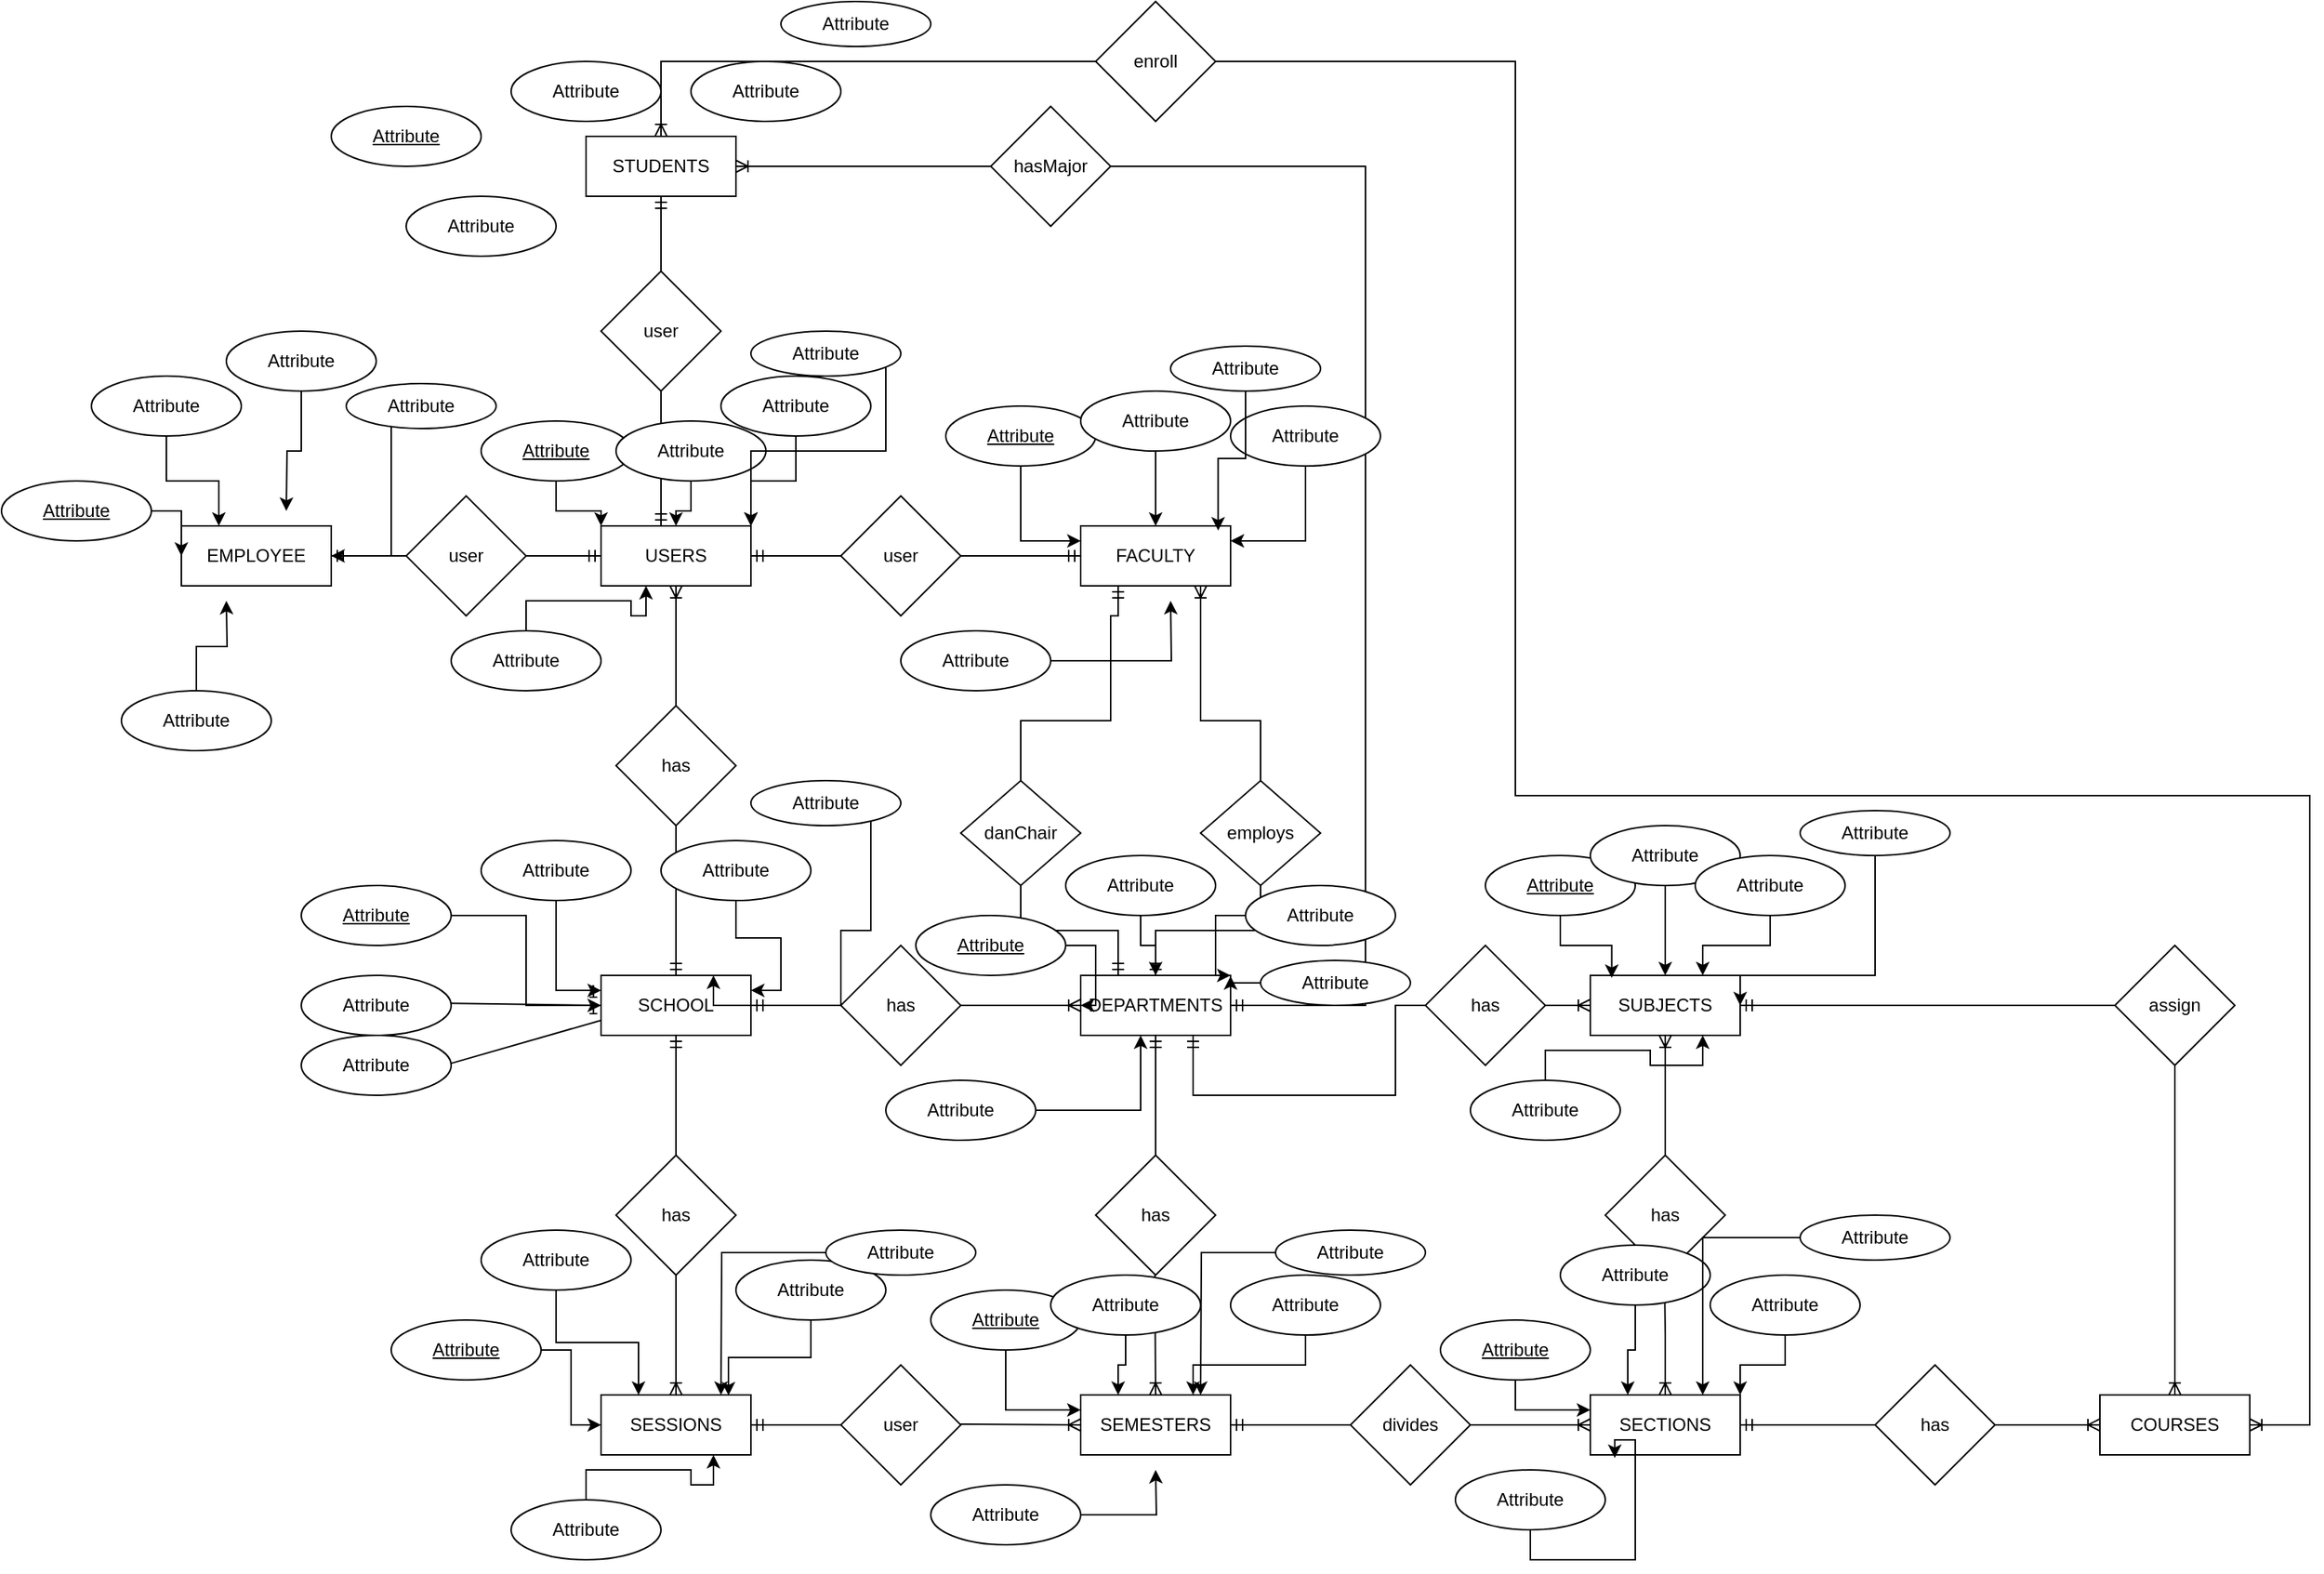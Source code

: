 <mxfile version="21.6.5" type="github">
  <diagram id="R2lEEEUBdFMjLlhIrx00" name="Page-1">
    <mxGraphModel dx="2025" dy="645" grid="1" gridSize="10" guides="1" tooltips="1" connect="1" arrows="1" fold="1" page="1" pageScale="1" pageWidth="850" pageHeight="1100" math="0" shadow="0" extFonts="Permanent Marker^https://fonts.googleapis.com/css?family=Permanent+Marker">
      <root>
        <mxCell id="0" />
        <mxCell id="1" parent="0" />
        <mxCell id="ZyE_ZItKhcC6v-lNAR3k-2" value="SCHOOL" style="whiteSpace=wrap;html=1;align=center;" vertex="1" parent="1">
          <mxGeometry x="290" y="880" width="100" height="40" as="geometry" />
        </mxCell>
        <mxCell id="ZyE_ZItKhcC6v-lNAR3k-3" value="has" style="rhombus;whiteSpace=wrap;html=1;" vertex="1" parent="1">
          <mxGeometry x="300" y="700" width="80" height="80" as="geometry" />
        </mxCell>
        <mxCell id="ZyE_ZItKhcC6v-lNAR3k-5" value="" style="endArrow=none;html=1;rounded=0;entryX=0.5;entryY=1;entryDx=0;entryDy=0;exitX=0.5;exitY=0;exitDx=0;exitDy=0;startArrow=ERmandOne;startFill=0;" edge="1" parent="1" source="ZyE_ZItKhcC6v-lNAR3k-2" target="ZyE_ZItKhcC6v-lNAR3k-3">
          <mxGeometry relative="1" as="geometry">
            <mxPoint x="210" y="850" as="sourcePoint" />
            <mxPoint x="370" y="850" as="targetPoint" />
          </mxGeometry>
        </mxCell>
        <mxCell id="ZyE_ZItKhcC6v-lNAR3k-9" value="USERS" style="whiteSpace=wrap;html=1;align=center;" vertex="1" parent="1">
          <mxGeometry x="290" y="580" width="100" height="40" as="geometry" />
        </mxCell>
        <mxCell id="ZyE_ZItKhcC6v-lNAR3k-11" value="" style="endArrow=none;html=1;rounded=0;exitX=0.5;exitY=1;exitDx=0;exitDy=0;entryX=0.5;entryY=0;entryDx=0;entryDy=0;startArrow=ERoneToMany;startFill=0;" edge="1" parent="1" source="ZyE_ZItKhcC6v-lNAR3k-9" target="ZyE_ZItKhcC6v-lNAR3k-3">
          <mxGeometry relative="1" as="geometry">
            <mxPoint x="450" y="640" as="sourcePoint" />
            <mxPoint x="610" y="640" as="targetPoint" />
          </mxGeometry>
        </mxCell>
        <mxCell id="ZyE_ZItKhcC6v-lNAR3k-13" value="" style="endArrow=none;html=1;rounded=0;exitX=0.4;exitY=0;exitDx=0;exitDy=0;exitPerimeter=0;startArrow=ERmandOne;startFill=0;entryX=0.5;entryY=1;entryDx=0;entryDy=0;" edge="1" parent="1" source="ZyE_ZItKhcC6v-lNAR3k-9" target="ZyE_ZItKhcC6v-lNAR3k-17">
          <mxGeometry relative="1" as="geometry">
            <mxPoint x="450" y="640" as="sourcePoint" />
            <mxPoint x="280" y="520" as="targetPoint" />
          </mxGeometry>
        </mxCell>
        <mxCell id="ZyE_ZItKhcC6v-lNAR3k-17" value="user" style="rhombus;whiteSpace=wrap;html=1;" vertex="1" parent="1">
          <mxGeometry x="290" y="410" width="80" height="80" as="geometry" />
        </mxCell>
        <mxCell id="ZyE_ZItKhcC6v-lNAR3k-24" value="STUDENTS" style="whiteSpace=wrap;html=1;align=center;" vertex="1" parent="1">
          <mxGeometry x="280" y="320" width="100" height="40" as="geometry" />
        </mxCell>
        <mxCell id="ZyE_ZItKhcC6v-lNAR3k-28" value="" style="endArrow=none;html=1;rounded=0;exitX=0.5;exitY=1;exitDx=0;exitDy=0;startArrow=ERmandOne;startFill=0;entryX=0.5;entryY=0;entryDx=0;entryDy=0;" edge="1" parent="1" source="ZyE_ZItKhcC6v-lNAR3k-24" target="ZyE_ZItKhcC6v-lNAR3k-17">
          <mxGeometry relative="1" as="geometry">
            <mxPoint x="280" y="430" as="sourcePoint" />
            <mxPoint x="280" y="430" as="targetPoint" />
          </mxGeometry>
        </mxCell>
        <mxCell id="ZyE_ZItKhcC6v-lNAR3k-30" value="user" style="rhombus;whiteSpace=wrap;html=1;direction=south;" vertex="1" parent="1">
          <mxGeometry x="450" y="560" width="80" height="80" as="geometry" />
        </mxCell>
        <mxCell id="ZyE_ZItKhcC6v-lNAR3k-31" value="FACULTY" style="whiteSpace=wrap;html=1;align=center;" vertex="1" parent="1">
          <mxGeometry x="610" y="580" width="100" height="40" as="geometry" />
        </mxCell>
        <mxCell id="ZyE_ZItKhcC6v-lNAR3k-32" value="" style="endArrow=none;html=1;rounded=0;exitX=0;exitY=0.5;exitDx=0;exitDy=0;startArrow=ERmandOne;startFill=0;entryX=0.5;entryY=0;entryDx=0;entryDy=0;" edge="1" parent="1" source="ZyE_ZItKhcC6v-lNAR3k-31" target="ZyE_ZItKhcC6v-lNAR3k-30">
          <mxGeometry relative="1" as="geometry">
            <mxPoint x="440" y="520" as="sourcePoint" />
            <mxPoint x="440" y="520" as="targetPoint" />
          </mxGeometry>
        </mxCell>
        <mxCell id="ZyE_ZItKhcC6v-lNAR3k-35" value="" style="endArrow=none;html=1;rounded=0;exitX=1;exitY=0.5;exitDx=0;exitDy=0;startArrow=ERmandOne;startFill=0;entryX=0.5;entryY=1;entryDx=0;entryDy=0;" edge="1" parent="1" source="ZyE_ZItKhcC6v-lNAR3k-9" target="ZyE_ZItKhcC6v-lNAR3k-30">
          <mxGeometry relative="1" as="geometry">
            <mxPoint x="360" y="600" as="sourcePoint" />
            <mxPoint x="360" y="540" as="targetPoint" />
          </mxGeometry>
        </mxCell>
        <mxCell id="ZyE_ZItKhcC6v-lNAR3k-37" value="EMPLOYEE" style="whiteSpace=wrap;html=1;align=center;" vertex="1" parent="1">
          <mxGeometry x="10" y="580" width="100" height="40" as="geometry" />
        </mxCell>
        <mxCell id="ZyE_ZItKhcC6v-lNAR3k-38" value="" style="endArrow=none;html=1;rounded=0;exitX=1;exitY=0.5;exitDx=0;exitDy=0;startArrow=ERmandOne;startFill=0;entryX=0.5;entryY=1;entryDx=0;entryDy=0;" edge="1" parent="1" source="ZyE_ZItKhcC6v-lNAR3k-37" target="ZyE_ZItKhcC6v-lNAR3k-36">
          <mxGeometry relative="1" as="geometry">
            <mxPoint x="10" y="600" as="sourcePoint" />
            <mxPoint x="10" y="600" as="targetPoint" />
          </mxGeometry>
        </mxCell>
        <mxCell id="ZyE_ZItKhcC6v-lNAR3k-40" value="" style="endArrow=none;html=1;rounded=0;exitX=0;exitY=0.5;exitDx=0;exitDy=0;startArrow=ERmandOne;startFill=0;" edge="1" parent="1" source="ZyE_ZItKhcC6v-lNAR3k-9" target="ZyE_ZItKhcC6v-lNAR3k-36">
          <mxGeometry relative="1" as="geometry">
            <mxPoint x="250" y="600" as="sourcePoint" />
            <mxPoint x="160" y="600" as="targetPoint" />
          </mxGeometry>
        </mxCell>
        <mxCell id="ZyE_ZItKhcC6v-lNAR3k-36" value="user" style="rhombus;whiteSpace=wrap;html=1;direction=south;" vertex="1" parent="1">
          <mxGeometry x="160" y="560" width="80" height="80" as="geometry" />
        </mxCell>
        <mxCell id="ZyE_ZItKhcC6v-lNAR3k-43" value="SESSIONS" style="whiteSpace=wrap;html=1;align=center;" vertex="1" parent="1">
          <mxGeometry x="290" y="1160" width="100" height="40" as="geometry" />
        </mxCell>
        <mxCell id="ZyE_ZItKhcC6v-lNAR3k-47" value="" style="edgeStyle=orthogonalEdgeStyle;rounded=0;orthogonalLoop=1;jettySize=auto;html=1;endArrow=ERmandOne;endFill=0;" edge="1" parent="1" source="ZyE_ZItKhcC6v-lNAR3k-44" target="ZyE_ZItKhcC6v-lNAR3k-2">
          <mxGeometry relative="1" as="geometry" />
        </mxCell>
        <mxCell id="ZyE_ZItKhcC6v-lNAR3k-48" value="" style="edgeStyle=orthogonalEdgeStyle;rounded=0;orthogonalLoop=1;jettySize=auto;html=1;endArrow=ERoneToMany;endFill=0;" edge="1" parent="1" source="ZyE_ZItKhcC6v-lNAR3k-44" target="ZyE_ZItKhcC6v-lNAR3k-43">
          <mxGeometry relative="1" as="geometry" />
        </mxCell>
        <mxCell id="ZyE_ZItKhcC6v-lNAR3k-44" value="has" style="rhombus;whiteSpace=wrap;html=1;" vertex="1" parent="1">
          <mxGeometry x="300" y="1000" width="80" height="80" as="geometry" />
        </mxCell>
        <mxCell id="ZyE_ZItKhcC6v-lNAR3k-49" value="" style="endArrow=none;html=1;rounded=0;exitX=1;exitY=0.5;exitDx=0;exitDy=0;startArrow=ERmandOne;startFill=0;entryX=0.5;entryY=1;entryDx=0;entryDy=0;" edge="1" target="ZyE_ZItKhcC6v-lNAR3k-50" parent="1">
          <mxGeometry relative="1" as="geometry">
            <mxPoint x="390" y="900" as="sourcePoint" />
            <mxPoint x="360" y="840" as="targetPoint" />
          </mxGeometry>
        </mxCell>
        <mxCell id="ZyE_ZItKhcC6v-lNAR3k-50" value="has" style="rhombus;whiteSpace=wrap;html=1;direction=south;" vertex="1" parent="1">
          <mxGeometry x="450" y="860" width="80" height="80" as="geometry" />
        </mxCell>
        <mxCell id="ZyE_ZItKhcC6v-lNAR3k-51" value="" style="endArrow=none;html=1;rounded=0;exitX=0;exitY=0.5;exitDx=0;exitDy=0;startArrow=ERoneToMany;startFill=0;entryX=0.5;entryY=0;entryDx=0;entryDy=0;" edge="1" source="ZyE_ZItKhcC6v-lNAR3k-52" target="ZyE_ZItKhcC6v-lNAR3k-50" parent="1">
          <mxGeometry relative="1" as="geometry">
            <mxPoint x="440" y="820" as="sourcePoint" />
            <mxPoint x="440" y="820" as="targetPoint" />
          </mxGeometry>
        </mxCell>
        <mxCell id="ZyE_ZItKhcC6v-lNAR3k-52" value="DEPARTMENTS" style="whiteSpace=wrap;html=1;align=center;" vertex="1" parent="1">
          <mxGeometry x="610" y="880" width="100" height="40" as="geometry" />
        </mxCell>
        <mxCell id="ZyE_ZItKhcC6v-lNAR3k-53" value="" style="edgeStyle=orthogonalEdgeStyle;rounded=0;orthogonalLoop=1;jettySize=auto;html=1;endArrow=ERmandOne;endFill=0;" edge="1" source="ZyE_ZItKhcC6v-lNAR3k-54" parent="1">
          <mxGeometry relative="1" as="geometry">
            <mxPoint x="660" y="920" as="targetPoint" />
          </mxGeometry>
        </mxCell>
        <mxCell id="ZyE_ZItKhcC6v-lNAR3k-54" value="has" style="rhombus;whiteSpace=wrap;html=1;" vertex="1" parent="1">
          <mxGeometry x="620" y="1000" width="80" height="80" as="geometry" />
        </mxCell>
        <mxCell id="ZyE_ZItKhcC6v-lNAR3k-55" value="SEMESTERS" style="whiteSpace=wrap;html=1;align=center;" vertex="1" parent="1">
          <mxGeometry x="610" y="1160" width="100" height="40" as="geometry" />
        </mxCell>
        <mxCell id="ZyE_ZItKhcC6v-lNAR3k-56" value="" style="edgeStyle=orthogonalEdgeStyle;rounded=0;orthogonalLoop=1;jettySize=auto;html=1;endArrow=ERoneToMany;endFill=0;entryX=0.5;entryY=0;entryDx=0;entryDy=0;" edge="1" parent="1" target="ZyE_ZItKhcC6v-lNAR3k-55">
          <mxGeometry relative="1" as="geometry">
            <mxPoint x="659.5" y="1080" as="sourcePoint" />
            <mxPoint x="659.5" y="1140" as="targetPoint" />
            <Array as="points" />
          </mxGeometry>
        </mxCell>
        <mxCell id="ZyE_ZItKhcC6v-lNAR3k-61" value="" style="endArrow=none;html=1;rounded=0;exitX=1;exitY=0.5;exitDx=0;exitDy=0;startArrow=ERmandOne;startFill=0;entryX=0.5;entryY=1;entryDx=0;entryDy=0;" edge="1" target="ZyE_ZItKhcC6v-lNAR3k-62" parent="1">
          <mxGeometry relative="1" as="geometry">
            <mxPoint x="390" y="1180" as="sourcePoint" />
            <mxPoint x="360" y="1120" as="targetPoint" />
          </mxGeometry>
        </mxCell>
        <mxCell id="ZyE_ZItKhcC6v-lNAR3k-62" value="user" style="rhombus;whiteSpace=wrap;html=1;direction=south;" vertex="1" parent="1">
          <mxGeometry x="450" y="1140" width="80" height="80" as="geometry" />
        </mxCell>
        <mxCell id="ZyE_ZItKhcC6v-lNAR3k-64" value="" style="endArrow=none;html=1;rounded=0;exitX=0;exitY=0.5;exitDx=0;exitDy=0;startArrow=ERoneToMany;startFill=0;entryX=0.5;entryY=0;entryDx=0;entryDy=0;" edge="1" parent="1" source="ZyE_ZItKhcC6v-lNAR3k-55">
          <mxGeometry relative="1" as="geometry">
            <mxPoint x="610" y="1179.5" as="sourcePoint" />
            <mxPoint x="530" y="1179.5" as="targetPoint" />
          </mxGeometry>
        </mxCell>
        <mxCell id="ZyE_ZItKhcC6v-lNAR3k-69" value="" style="edgeStyle=orthogonalEdgeStyle;rounded=0;orthogonalLoop=1;jettySize=auto;html=1;endArrow=ERoneToMany;endFill=0;" edge="1" parent="1" source="ZyE_ZItKhcC6v-lNAR3k-67" target="ZyE_ZItKhcC6v-lNAR3k-31">
          <mxGeometry relative="1" as="geometry">
            <Array as="points">
              <mxPoint x="730" y="710" />
              <mxPoint x="690" y="710" />
            </Array>
          </mxGeometry>
        </mxCell>
        <mxCell id="ZyE_ZItKhcC6v-lNAR3k-70" value="" style="edgeStyle=orthogonalEdgeStyle;rounded=0;orthogonalLoop=1;jettySize=auto;html=1;endArrow=ERmandOne;endFill=0;" edge="1" parent="1" source="ZyE_ZItKhcC6v-lNAR3k-67" target="ZyE_ZItKhcC6v-lNAR3k-52">
          <mxGeometry relative="1" as="geometry">
            <Array as="points">
              <mxPoint x="730" y="850" />
              <mxPoint x="660" y="850" />
            </Array>
          </mxGeometry>
        </mxCell>
        <mxCell id="ZyE_ZItKhcC6v-lNAR3k-67" value="employs" style="rhombus;whiteSpace=wrap;html=1;" vertex="1" parent="1">
          <mxGeometry x="690" y="750" width="80" height="70" as="geometry" />
        </mxCell>
        <mxCell id="ZyE_ZItKhcC6v-lNAR3k-74" value="" style="edgeStyle=orthogonalEdgeStyle;rounded=0;orthogonalLoop=1;jettySize=auto;html=1;endArrow=ERmandOne;endFill=0;entryX=0.25;entryY=1;entryDx=0;entryDy=0;" edge="1" source="ZyE_ZItKhcC6v-lNAR3k-75" parent="1" target="ZyE_ZItKhcC6v-lNAR3k-31">
          <mxGeometry relative="1" as="geometry">
            <mxPoint x="590" y="620" as="targetPoint" />
            <Array as="points">
              <mxPoint x="570" y="710" />
              <mxPoint x="630" y="710" />
              <mxPoint x="630" y="640" />
              <mxPoint x="635" y="640" />
            </Array>
          </mxGeometry>
        </mxCell>
        <mxCell id="ZyE_ZItKhcC6v-lNAR3k-75" value="danChair" style="rhombus;whiteSpace=wrap;html=1;" vertex="1" parent="1">
          <mxGeometry x="530" y="750" width="80" height="70" as="geometry" />
        </mxCell>
        <mxCell id="ZyE_ZItKhcC6v-lNAR3k-76" value="" style="edgeStyle=orthogonalEdgeStyle;rounded=0;orthogonalLoop=1;jettySize=auto;html=1;endArrow=ERmandOne;endFill=0;entryX=0.25;entryY=0;entryDx=0;entryDy=0;" edge="1" source="ZyE_ZItKhcC6v-lNAR3k-75" parent="1" target="ZyE_ZItKhcC6v-lNAR3k-52">
          <mxGeometry relative="1" as="geometry">
            <mxPoint x="560" y="880" as="targetPoint" />
          </mxGeometry>
        </mxCell>
        <mxCell id="ZyE_ZItKhcC6v-lNAR3k-79" value="" style="edgeStyle=orthogonalEdgeStyle;rounded=0;orthogonalLoop=1;jettySize=auto;html=1;endArrow=ERoneToMany;endFill=0;" edge="1" parent="1" source="ZyE_ZItKhcC6v-lNAR3k-77" target="ZyE_ZItKhcC6v-lNAR3k-24">
          <mxGeometry relative="1" as="geometry" />
        </mxCell>
        <mxCell id="ZyE_ZItKhcC6v-lNAR3k-77" value="hasMajor" style="rhombus;whiteSpace=wrap;html=1;" vertex="1" parent="1">
          <mxGeometry x="550" y="300" width="80" height="80" as="geometry" />
        </mxCell>
        <mxCell id="ZyE_ZItKhcC6v-lNAR3k-80" value="" style="endArrow=ERmandOne;html=1;rounded=0;exitX=1;exitY=0.5;exitDx=0;exitDy=0;entryX=1;entryY=0.5;entryDx=0;entryDy=0;endFill=0;" edge="1" parent="1">
          <mxGeometry relative="1" as="geometry">
            <mxPoint x="630" y="340" as="sourcePoint" />
            <mxPoint x="710" y="900" as="targetPoint" />
            <Array as="points">
              <mxPoint x="800" y="340" />
              <mxPoint x="800" y="900" />
            </Array>
          </mxGeometry>
        </mxCell>
        <mxCell id="ZyE_ZItKhcC6v-lNAR3k-84" value="" style="edgeStyle=orthogonalEdgeStyle;rounded=0;orthogonalLoop=1;jettySize=auto;html=1;endArrow=ERoneToMany;endFill=0;" edge="1" parent="1" source="ZyE_ZItKhcC6v-lNAR3k-82" target="ZyE_ZItKhcC6v-lNAR3k-24">
          <mxGeometry relative="1" as="geometry" />
        </mxCell>
        <mxCell id="ZyE_ZItKhcC6v-lNAR3k-82" value="enroll" style="rhombus;whiteSpace=wrap;html=1;" vertex="1" parent="1">
          <mxGeometry x="620" y="230" width="80" height="80" as="geometry" />
        </mxCell>
        <mxCell id="ZyE_ZItKhcC6v-lNAR3k-85" value="" style="endArrow=ERoneToMany;html=1;rounded=0;exitX=1;exitY=0.5;exitDx=0;exitDy=0;endFill=0;entryX=1;entryY=0.5;entryDx=0;entryDy=0;" edge="1" parent="1" source="ZyE_ZItKhcC6v-lNAR3k-82" target="ZyE_ZItKhcC6v-lNAR3k-97">
          <mxGeometry relative="1" as="geometry">
            <mxPoint x="730" y="270" as="sourcePoint" />
            <mxPoint x="1420" y="1180" as="targetPoint" />
            <Array as="points">
              <mxPoint x="900" y="270" />
              <mxPoint x="900" y="760" />
              <mxPoint x="1430" y="760" />
              <mxPoint x="1430" y="1180" />
            </Array>
          </mxGeometry>
        </mxCell>
        <mxCell id="ZyE_ZItKhcC6v-lNAR3k-86" value="" style="endArrow=none;html=1;rounded=0;exitX=1;exitY=0.5;exitDx=0;exitDy=0;startArrow=ERmandOne;startFill=0;entryX=0.5;entryY=1;entryDx=0;entryDy=0;exitPerimeter=0;" edge="1" target="ZyE_ZItKhcC6v-lNAR3k-87" parent="1" source="ZyE_ZItKhcC6v-lNAR3k-55">
          <mxGeometry relative="1" as="geometry">
            <mxPoint x="720" y="1180" as="sourcePoint" />
            <mxPoint x="690" y="1120" as="targetPoint" />
          </mxGeometry>
        </mxCell>
        <mxCell id="ZyE_ZItKhcC6v-lNAR3k-87" value="divides" style="rhombus;whiteSpace=wrap;html=1;direction=south;" vertex="1" parent="1">
          <mxGeometry x="790" y="1140" width="80" height="80" as="geometry" />
        </mxCell>
        <mxCell id="ZyE_ZItKhcC6v-lNAR3k-88" value="" style="endArrow=none;html=1;rounded=0;exitX=0;exitY=0.5;exitDx=0;exitDy=0;startArrow=ERoneToMany;startFill=0;entryX=0.5;entryY=0;entryDx=0;entryDy=0;" edge="1" source="ZyE_ZItKhcC6v-lNAR3k-89" parent="1" target="ZyE_ZItKhcC6v-lNAR3k-87">
          <mxGeometry relative="1" as="geometry">
            <mxPoint x="940" y="1179.5" as="sourcePoint" />
            <mxPoint x="880" y="1140" as="targetPoint" />
          </mxGeometry>
        </mxCell>
        <mxCell id="ZyE_ZItKhcC6v-lNAR3k-89" value="SECTIONS" style="whiteSpace=wrap;html=1;align=center;" vertex="1" parent="1">
          <mxGeometry x="950" y="1160" width="100" height="40" as="geometry" />
        </mxCell>
        <mxCell id="ZyE_ZItKhcC6v-lNAR3k-90" value="" style="endArrow=none;html=1;rounded=0;exitX=0.75;exitY=1;exitDx=0;exitDy=0;startArrow=ERmandOne;startFill=0;entryX=0.5;entryY=1;entryDx=0;entryDy=0;" edge="1" target="ZyE_ZItKhcC6v-lNAR3k-91" parent="1" source="ZyE_ZItKhcC6v-lNAR3k-52">
          <mxGeometry relative="1" as="geometry">
            <mxPoint x="710" y="1030" as="sourcePoint" />
            <mxPoint x="690" y="970" as="targetPoint" />
            <Array as="points">
              <mxPoint x="685" y="960" />
              <mxPoint x="820" y="960" />
              <mxPoint x="820" y="900" />
            </Array>
          </mxGeometry>
        </mxCell>
        <mxCell id="ZyE_ZItKhcC6v-lNAR3k-91" value="has" style="rhombus;whiteSpace=wrap;html=1;direction=south;" vertex="1" parent="1">
          <mxGeometry x="840" y="860" width="80" height="80" as="geometry" />
        </mxCell>
        <mxCell id="ZyE_ZItKhcC6v-lNAR3k-92" value="" style="endArrow=none;html=1;rounded=0;exitX=0;exitY=0.5;exitDx=0;exitDy=0;startArrow=ERoneToMany;startFill=0;entryX=0.5;entryY=0;entryDx=0;entryDy=0;" edge="1" source="ZyE_ZItKhcC6v-lNAR3k-93" parent="1" target="ZyE_ZItKhcC6v-lNAR3k-91">
          <mxGeometry relative="1" as="geometry">
            <mxPoint x="940" y="1029.5" as="sourcePoint" />
            <mxPoint x="860" y="1029.5" as="targetPoint" />
          </mxGeometry>
        </mxCell>
        <mxCell id="ZyE_ZItKhcC6v-lNAR3k-93" value="SUBJECTS" style="whiteSpace=wrap;html=1;align=center;" vertex="1" parent="1">
          <mxGeometry x="950" y="880" width="100" height="40" as="geometry" />
        </mxCell>
        <mxCell id="ZyE_ZItKhcC6v-lNAR3k-94" value="" style="endArrow=none;html=1;rounded=0;exitX=1;exitY=0.5;exitDx=0;exitDy=0;startArrow=ERmandOne;startFill=0;entryX=0.5;entryY=1;entryDx=0;entryDy=0;exitPerimeter=0;" edge="1" target="ZyE_ZItKhcC6v-lNAR3k-95" parent="1">
          <mxGeometry relative="1" as="geometry">
            <mxPoint x="1050" y="1180" as="sourcePoint" />
            <mxPoint x="1030" y="1120" as="targetPoint" />
          </mxGeometry>
        </mxCell>
        <mxCell id="ZyE_ZItKhcC6v-lNAR3k-95" value="has" style="rhombus;whiteSpace=wrap;html=1;direction=south;" vertex="1" parent="1">
          <mxGeometry x="1140" y="1140" width="80" height="80" as="geometry" />
        </mxCell>
        <mxCell id="ZyE_ZItKhcC6v-lNAR3k-96" value="" style="endArrow=none;html=1;rounded=0;exitX=0;exitY=0.5;exitDx=0;exitDy=0;startArrow=ERoneToMany;startFill=0;entryX=0.5;entryY=0;entryDx=0;entryDy=0;" edge="1" source="ZyE_ZItKhcC6v-lNAR3k-97" target="ZyE_ZItKhcC6v-lNAR3k-95" parent="1">
          <mxGeometry relative="1" as="geometry">
            <mxPoint x="1280" y="1179.5" as="sourcePoint" />
            <mxPoint x="1220" y="1140" as="targetPoint" />
          </mxGeometry>
        </mxCell>
        <mxCell id="ZyE_ZItKhcC6v-lNAR3k-97" value="COURSES" style="whiteSpace=wrap;html=1;align=center;" vertex="1" parent="1">
          <mxGeometry x="1290" y="1160" width="100" height="40" as="geometry" />
        </mxCell>
        <mxCell id="ZyE_ZItKhcC6v-lNAR3k-98" value="" style="endArrow=none;html=1;rounded=0;exitX=1;exitY=0.5;exitDx=0;exitDy=0;startArrow=ERmandOne;startFill=0;entryX=0.5;entryY=1;entryDx=0;entryDy=0;" edge="1" target="ZyE_ZItKhcC6v-lNAR3k-99" parent="1" source="ZyE_ZItKhcC6v-lNAR3k-93">
          <mxGeometry relative="1" as="geometry">
            <mxPoint x="1080" y="1010" as="sourcePoint" />
            <mxPoint x="1060" y="950" as="targetPoint" />
            <Array as="points" />
          </mxGeometry>
        </mxCell>
        <mxCell id="ZyE_ZItKhcC6v-lNAR3k-99" value="assign" style="rhombus;whiteSpace=wrap;html=1;direction=south;" vertex="1" parent="1">
          <mxGeometry x="1300" y="860" width="80" height="80" as="geometry" />
        </mxCell>
        <mxCell id="ZyE_ZItKhcC6v-lNAR3k-100" value="" style="endArrow=none;html=1;rounded=0;startArrow=ERoneToMany;startFill=0;entryX=1;entryY=0.5;entryDx=0;entryDy=0;exitX=0.5;exitY=0;exitDx=0;exitDy=0;" edge="1" source="ZyE_ZItKhcC6v-lNAR3k-97" target="ZyE_ZItKhcC6v-lNAR3k-99" parent="1">
          <mxGeometry relative="1" as="geometry">
            <mxPoint x="1330" y="1170" as="sourcePoint" />
            <mxPoint x="1250" y="970" as="targetPoint" />
            <Array as="points">
              <mxPoint x="1340" y="1100" />
            </Array>
          </mxGeometry>
        </mxCell>
        <mxCell id="ZyE_ZItKhcC6v-lNAR3k-103" value="" style="edgeStyle=orthogonalEdgeStyle;rounded=0;orthogonalLoop=1;jettySize=auto;html=1;endArrow=ERoneToMany;endFill=0;" edge="1" source="ZyE_ZItKhcC6v-lNAR3k-104" parent="1">
          <mxGeometry relative="1" as="geometry">
            <mxPoint x="1000" y="920" as="targetPoint" />
          </mxGeometry>
        </mxCell>
        <mxCell id="ZyE_ZItKhcC6v-lNAR3k-104" value="has" style="rhombus;whiteSpace=wrap;html=1;" vertex="1" parent="1">
          <mxGeometry x="960" y="1000" width="80" height="80" as="geometry" />
        </mxCell>
        <mxCell id="ZyE_ZItKhcC6v-lNAR3k-105" value="" style="edgeStyle=orthogonalEdgeStyle;rounded=0;orthogonalLoop=1;jettySize=auto;html=1;endArrow=ERoneToMany;endFill=0;entryX=0.5;entryY=0;entryDx=0;entryDy=0;" edge="1" parent="1">
          <mxGeometry relative="1" as="geometry">
            <mxPoint x="999.5" y="1080" as="sourcePoint" />
            <mxPoint x="1000" y="1160" as="targetPoint" />
            <Array as="points" />
          </mxGeometry>
        </mxCell>
        <mxCell id="ZyE_ZItKhcC6v-lNAR3k-128" style="edgeStyle=orthogonalEdgeStyle;rounded=0;orthogonalLoop=1;jettySize=auto;html=1;entryX=0;entryY=0.25;entryDx=0;entryDy=0;" edge="1" parent="1" source="ZyE_ZItKhcC6v-lNAR3k-106" target="ZyE_ZItKhcC6v-lNAR3k-2">
          <mxGeometry relative="1" as="geometry" />
        </mxCell>
        <mxCell id="ZyE_ZItKhcC6v-lNAR3k-106" value="Attribute" style="ellipse;whiteSpace=wrap;html=1;align=center;" vertex="1" parent="1">
          <mxGeometry x="210" y="790" width="100" height="40" as="geometry" />
        </mxCell>
        <mxCell id="ZyE_ZItKhcC6v-lNAR3k-127" style="edgeStyle=orthogonalEdgeStyle;rounded=0;orthogonalLoop=1;jettySize=auto;html=1;entryX=0;entryY=0.5;entryDx=0;entryDy=0;" edge="1" parent="1" source="ZyE_ZItKhcC6v-lNAR3k-107" target="ZyE_ZItKhcC6v-lNAR3k-2">
          <mxGeometry relative="1" as="geometry" />
        </mxCell>
        <mxCell id="ZyE_ZItKhcC6v-lNAR3k-107" value="Attribute" style="ellipse;whiteSpace=wrap;html=1;align=center;fontStyle=4;" vertex="1" parent="1">
          <mxGeometry x="90" y="820" width="100" height="40" as="geometry" />
        </mxCell>
        <mxCell id="ZyE_ZItKhcC6v-lNAR3k-129" style="edgeStyle=orthogonalEdgeStyle;rounded=0;orthogonalLoop=1;jettySize=auto;html=1;entryX=1;entryY=0.25;entryDx=0;entryDy=0;" edge="1" parent="1" source="ZyE_ZItKhcC6v-lNAR3k-113" target="ZyE_ZItKhcC6v-lNAR3k-2">
          <mxGeometry relative="1" as="geometry" />
        </mxCell>
        <mxCell id="ZyE_ZItKhcC6v-lNAR3k-113" value="Attribute" style="ellipse;whiteSpace=wrap;html=1;align=center;" vertex="1" parent="1">
          <mxGeometry x="330" y="790" width="100" height="40" as="geometry" />
        </mxCell>
        <mxCell id="ZyE_ZItKhcC6v-lNAR3k-130" style="edgeStyle=orthogonalEdgeStyle;rounded=0;orthogonalLoop=1;jettySize=auto;html=1;entryX=0.75;entryY=0;entryDx=0;entryDy=0;" edge="1" parent="1" source="ZyE_ZItKhcC6v-lNAR3k-116" target="ZyE_ZItKhcC6v-lNAR3k-2">
          <mxGeometry relative="1" as="geometry">
            <mxPoint x="410" y="900" as="targetPoint" />
            <Array as="points">
              <mxPoint x="470" y="850" />
              <mxPoint x="450" y="850" />
              <mxPoint x="450" y="900" />
              <mxPoint x="365" y="900" />
            </Array>
          </mxGeometry>
        </mxCell>
        <mxCell id="ZyE_ZItKhcC6v-lNAR3k-116" value="Attribute" style="ellipse;whiteSpace=wrap;html=1;align=center;" vertex="1" parent="1">
          <mxGeometry x="390" y="750" width="100" height="30" as="geometry" />
        </mxCell>
        <mxCell id="ZyE_ZItKhcC6v-lNAR3k-118" value="Attribute" style="ellipse;whiteSpace=wrap;html=1;align=center;" vertex="1" parent="1">
          <mxGeometry x="90" y="920" width="100" height="40" as="geometry" />
        </mxCell>
        <mxCell id="ZyE_ZItKhcC6v-lNAR3k-123" value="" style="endArrow=none;html=1;rounded=0;entryX=0;entryY=0.75;entryDx=0;entryDy=0;" edge="1" parent="1" target="ZyE_ZItKhcC6v-lNAR3k-2">
          <mxGeometry relative="1" as="geometry">
            <mxPoint x="190" y="938.67" as="sourcePoint" />
            <mxPoint x="350" y="938.67" as="targetPoint" />
          </mxGeometry>
        </mxCell>
        <mxCell id="ZyE_ZItKhcC6v-lNAR3k-124" value="1" style="resizable=0;html=1;whiteSpace=wrap;align=right;verticalAlign=bottom;" connectable="0" vertex="1" parent="ZyE_ZItKhcC6v-lNAR3k-123">
          <mxGeometry x="1" relative="1" as="geometry" />
        </mxCell>
        <mxCell id="ZyE_ZItKhcC6v-lNAR3k-132" value="" style="endArrow=none;html=1;rounded=0;entryX=0;entryY=0.5;entryDx=0;entryDy=0;" edge="1" parent="1" target="ZyE_ZItKhcC6v-lNAR3k-2">
          <mxGeometry relative="1" as="geometry">
            <mxPoint x="190" y="898.67" as="sourcePoint" />
            <mxPoint x="290" y="870" as="targetPoint" />
          </mxGeometry>
        </mxCell>
        <mxCell id="ZyE_ZItKhcC6v-lNAR3k-133" value="1" style="resizable=0;html=1;whiteSpace=wrap;align=right;verticalAlign=bottom;" connectable="0" vertex="1" parent="ZyE_ZItKhcC6v-lNAR3k-132">
          <mxGeometry x="1" relative="1" as="geometry" />
        </mxCell>
        <mxCell id="ZyE_ZItKhcC6v-lNAR3k-134" value="Attribute" style="ellipse;whiteSpace=wrap;html=1;align=center;" vertex="1" parent="1">
          <mxGeometry x="90" y="880" width="100" height="40" as="geometry" />
        </mxCell>
        <mxCell id="ZyE_ZItKhcC6v-lNAR3k-193" style="edgeStyle=orthogonalEdgeStyle;rounded=0;orthogonalLoop=1;jettySize=auto;html=1;entryX=0.75;entryY=1;entryDx=0;entryDy=0;" edge="1" parent="1" source="ZyE_ZItKhcC6v-lNAR3k-137" target="ZyE_ZItKhcC6v-lNAR3k-43">
          <mxGeometry relative="1" as="geometry" />
        </mxCell>
        <mxCell id="ZyE_ZItKhcC6v-lNAR3k-137" value="Attribute" style="ellipse;whiteSpace=wrap;html=1;align=center;" vertex="1" parent="1">
          <mxGeometry x="230" y="1230" width="100" height="40" as="geometry" />
        </mxCell>
        <mxCell id="ZyE_ZItKhcC6v-lNAR3k-194" style="edgeStyle=orthogonalEdgeStyle;rounded=0;orthogonalLoop=1;jettySize=auto;html=1;entryX=0;entryY=0.5;entryDx=0;entryDy=0;" edge="1" parent="1" source="ZyE_ZItKhcC6v-lNAR3k-138" target="ZyE_ZItKhcC6v-lNAR3k-43">
          <mxGeometry relative="1" as="geometry" />
        </mxCell>
        <mxCell id="ZyE_ZItKhcC6v-lNAR3k-138" value="Attribute" style="ellipse;whiteSpace=wrap;html=1;align=center;fontStyle=4;" vertex="1" parent="1">
          <mxGeometry x="150" y="1110" width="100" height="40" as="geometry" />
        </mxCell>
        <mxCell id="ZyE_ZItKhcC6v-lNAR3k-195" style="edgeStyle=orthogonalEdgeStyle;rounded=0;orthogonalLoop=1;jettySize=auto;html=1;entryX=0.25;entryY=0;entryDx=0;entryDy=0;" edge="1" parent="1" source="ZyE_ZItKhcC6v-lNAR3k-139" target="ZyE_ZItKhcC6v-lNAR3k-43">
          <mxGeometry relative="1" as="geometry" />
        </mxCell>
        <mxCell id="ZyE_ZItKhcC6v-lNAR3k-139" value="Attribute" style="ellipse;whiteSpace=wrap;html=1;align=center;" vertex="1" parent="1">
          <mxGeometry x="210" y="1050" width="100" height="40" as="geometry" />
        </mxCell>
        <mxCell id="ZyE_ZItKhcC6v-lNAR3k-196" style="edgeStyle=orthogonalEdgeStyle;rounded=0;orthogonalLoop=1;jettySize=auto;html=1;entryX=0.85;entryY=0.008;entryDx=0;entryDy=0;entryPerimeter=0;" edge="1" parent="1" source="ZyE_ZItKhcC6v-lNAR3k-140" target="ZyE_ZItKhcC6v-lNAR3k-43">
          <mxGeometry relative="1" as="geometry" />
        </mxCell>
        <mxCell id="ZyE_ZItKhcC6v-lNAR3k-140" value="Attribute" style="ellipse;whiteSpace=wrap;html=1;align=center;" vertex="1" parent="1">
          <mxGeometry x="380" y="1070" width="100" height="40" as="geometry" />
        </mxCell>
        <mxCell id="ZyE_ZItKhcC6v-lNAR3k-197" style="edgeStyle=orthogonalEdgeStyle;rounded=0;orthogonalLoop=1;jettySize=auto;html=1;" edge="1" parent="1" source="ZyE_ZItKhcC6v-lNAR3k-141">
          <mxGeometry relative="1" as="geometry">
            <mxPoint x="370" y="1160" as="targetPoint" />
          </mxGeometry>
        </mxCell>
        <mxCell id="ZyE_ZItKhcC6v-lNAR3k-141" value="Attribute" style="ellipse;whiteSpace=wrap;html=1;align=center;" vertex="1" parent="1">
          <mxGeometry x="440" y="1050" width="100" height="30" as="geometry" />
        </mxCell>
        <mxCell id="ZyE_ZItKhcC6v-lNAR3k-192" style="edgeStyle=orthogonalEdgeStyle;rounded=0;orthogonalLoop=1;jettySize=auto;html=1;" edge="1" parent="1" source="ZyE_ZItKhcC6v-lNAR3k-142">
          <mxGeometry relative="1" as="geometry">
            <mxPoint x="660" y="1210" as="targetPoint" />
          </mxGeometry>
        </mxCell>
        <mxCell id="ZyE_ZItKhcC6v-lNAR3k-142" value="Attribute" style="ellipse;whiteSpace=wrap;html=1;align=center;" vertex="1" parent="1">
          <mxGeometry x="510" y="1220" width="100" height="40" as="geometry" />
        </mxCell>
        <mxCell id="ZyE_ZItKhcC6v-lNAR3k-188" style="edgeStyle=orthogonalEdgeStyle;rounded=0;orthogonalLoop=1;jettySize=auto;html=1;entryX=0;entryY=0.25;entryDx=0;entryDy=0;" edge="1" parent="1" source="ZyE_ZItKhcC6v-lNAR3k-143" target="ZyE_ZItKhcC6v-lNAR3k-55">
          <mxGeometry relative="1" as="geometry" />
        </mxCell>
        <mxCell id="ZyE_ZItKhcC6v-lNAR3k-143" value="Attribute" style="ellipse;whiteSpace=wrap;html=1;align=center;fontStyle=4;" vertex="1" parent="1">
          <mxGeometry x="510" y="1090" width="100" height="40" as="geometry" />
        </mxCell>
        <mxCell id="ZyE_ZItKhcC6v-lNAR3k-189" style="edgeStyle=orthogonalEdgeStyle;rounded=0;orthogonalLoop=1;jettySize=auto;html=1;entryX=0.25;entryY=0;entryDx=0;entryDy=0;" edge="1" parent="1" source="ZyE_ZItKhcC6v-lNAR3k-144" target="ZyE_ZItKhcC6v-lNAR3k-55">
          <mxGeometry relative="1" as="geometry" />
        </mxCell>
        <mxCell id="ZyE_ZItKhcC6v-lNAR3k-144" value="Attribute" style="ellipse;whiteSpace=wrap;html=1;align=center;" vertex="1" parent="1">
          <mxGeometry x="590" y="1080" width="100" height="40" as="geometry" />
        </mxCell>
        <mxCell id="ZyE_ZItKhcC6v-lNAR3k-190" style="edgeStyle=orthogonalEdgeStyle;rounded=0;orthogonalLoop=1;jettySize=auto;html=1;entryX=0.75;entryY=0;entryDx=0;entryDy=0;" edge="1" parent="1" source="ZyE_ZItKhcC6v-lNAR3k-145" target="ZyE_ZItKhcC6v-lNAR3k-55">
          <mxGeometry relative="1" as="geometry" />
        </mxCell>
        <mxCell id="ZyE_ZItKhcC6v-lNAR3k-145" value="Attribute" style="ellipse;whiteSpace=wrap;html=1;align=center;" vertex="1" parent="1">
          <mxGeometry x="710" y="1080" width="100" height="40" as="geometry" />
        </mxCell>
        <mxCell id="ZyE_ZItKhcC6v-lNAR3k-191" style="edgeStyle=orthogonalEdgeStyle;rounded=0;orthogonalLoop=1;jettySize=auto;html=1;" edge="1" parent="1" source="ZyE_ZItKhcC6v-lNAR3k-146">
          <mxGeometry relative="1" as="geometry">
            <mxPoint x="690" y="1160" as="targetPoint" />
          </mxGeometry>
        </mxCell>
        <mxCell id="ZyE_ZItKhcC6v-lNAR3k-146" value="Attribute" style="ellipse;whiteSpace=wrap;html=1;align=center;" vertex="1" parent="1">
          <mxGeometry x="740" y="1050" width="100" height="30" as="geometry" />
        </mxCell>
        <mxCell id="ZyE_ZItKhcC6v-lNAR3k-187" style="edgeStyle=orthogonalEdgeStyle;rounded=0;orthogonalLoop=1;jettySize=auto;html=1;exitX=0.5;exitY=1;exitDx=0;exitDy=0;entryX=0.163;entryY=1.052;entryDx=0;entryDy=0;entryPerimeter=0;" edge="1" parent="1" source="ZyE_ZItKhcC6v-lNAR3k-147" target="ZyE_ZItKhcC6v-lNAR3k-89">
          <mxGeometry relative="1" as="geometry" />
        </mxCell>
        <mxCell id="ZyE_ZItKhcC6v-lNAR3k-147" value="Attribute" style="ellipse;whiteSpace=wrap;html=1;align=center;" vertex="1" parent="1">
          <mxGeometry x="860" y="1210" width="100" height="40" as="geometry" />
        </mxCell>
        <mxCell id="ZyE_ZItKhcC6v-lNAR3k-182" style="edgeStyle=orthogonalEdgeStyle;rounded=0;orthogonalLoop=1;jettySize=auto;html=1;entryX=0;entryY=0.25;entryDx=0;entryDy=0;" edge="1" parent="1" source="ZyE_ZItKhcC6v-lNAR3k-148" target="ZyE_ZItKhcC6v-lNAR3k-89">
          <mxGeometry relative="1" as="geometry" />
        </mxCell>
        <mxCell id="ZyE_ZItKhcC6v-lNAR3k-148" value="Attribute" style="ellipse;whiteSpace=wrap;html=1;align=center;fontStyle=4;" vertex="1" parent="1">
          <mxGeometry x="850" y="1110" width="100" height="40" as="geometry" />
        </mxCell>
        <mxCell id="ZyE_ZItKhcC6v-lNAR3k-184" style="edgeStyle=orthogonalEdgeStyle;rounded=0;orthogonalLoop=1;jettySize=auto;html=1;entryX=0.25;entryY=0;entryDx=0;entryDy=0;" edge="1" parent="1" source="ZyE_ZItKhcC6v-lNAR3k-149" target="ZyE_ZItKhcC6v-lNAR3k-89">
          <mxGeometry relative="1" as="geometry" />
        </mxCell>
        <mxCell id="ZyE_ZItKhcC6v-lNAR3k-149" value="Attribute" style="ellipse;whiteSpace=wrap;html=1;align=center;" vertex="1" parent="1">
          <mxGeometry x="930" y="1060" width="100" height="40" as="geometry" />
        </mxCell>
        <mxCell id="ZyE_ZItKhcC6v-lNAR3k-185" style="edgeStyle=orthogonalEdgeStyle;rounded=0;orthogonalLoop=1;jettySize=auto;html=1;entryX=1;entryY=0;entryDx=0;entryDy=0;" edge="1" parent="1" source="ZyE_ZItKhcC6v-lNAR3k-150" target="ZyE_ZItKhcC6v-lNAR3k-89">
          <mxGeometry relative="1" as="geometry" />
        </mxCell>
        <mxCell id="ZyE_ZItKhcC6v-lNAR3k-150" value="Attribute" style="ellipse;whiteSpace=wrap;html=1;align=center;" vertex="1" parent="1">
          <mxGeometry x="1030" y="1080" width="100" height="40" as="geometry" />
        </mxCell>
        <mxCell id="ZyE_ZItKhcC6v-lNAR3k-186" style="edgeStyle=orthogonalEdgeStyle;rounded=0;orthogonalLoop=1;jettySize=auto;html=1;entryX=0.75;entryY=0;entryDx=0;entryDy=0;" edge="1" parent="1" source="ZyE_ZItKhcC6v-lNAR3k-151" target="ZyE_ZItKhcC6v-lNAR3k-89">
          <mxGeometry relative="1" as="geometry" />
        </mxCell>
        <mxCell id="ZyE_ZItKhcC6v-lNAR3k-151" value="Attribute" style="ellipse;whiteSpace=wrap;html=1;align=center;" vertex="1" parent="1">
          <mxGeometry x="1090" y="1040" width="100" height="30" as="geometry" />
        </mxCell>
        <mxCell id="ZyE_ZItKhcC6v-lNAR3k-198" style="edgeStyle=orthogonalEdgeStyle;rounded=0;orthogonalLoop=1;jettySize=auto;html=1;entryX=0.75;entryY=1;entryDx=0;entryDy=0;" edge="1" parent="1" source="ZyE_ZItKhcC6v-lNAR3k-152" target="ZyE_ZItKhcC6v-lNAR3k-93">
          <mxGeometry relative="1" as="geometry">
            <mxPoint x="1030" y="930" as="targetPoint" />
          </mxGeometry>
        </mxCell>
        <mxCell id="ZyE_ZItKhcC6v-lNAR3k-152" value="Attribute" style="ellipse;whiteSpace=wrap;html=1;align=center;" vertex="1" parent="1">
          <mxGeometry x="870" y="950" width="100" height="40" as="geometry" />
        </mxCell>
        <mxCell id="ZyE_ZItKhcC6v-lNAR3k-199" style="edgeStyle=orthogonalEdgeStyle;rounded=0;orthogonalLoop=1;jettySize=auto;html=1;entryX=0.143;entryY=0.042;entryDx=0;entryDy=0;entryPerimeter=0;" edge="1" parent="1" source="ZyE_ZItKhcC6v-lNAR3k-153" target="ZyE_ZItKhcC6v-lNAR3k-93">
          <mxGeometry relative="1" as="geometry" />
        </mxCell>
        <mxCell id="ZyE_ZItKhcC6v-lNAR3k-153" value="Attribute" style="ellipse;whiteSpace=wrap;html=1;align=center;fontStyle=4;" vertex="1" parent="1">
          <mxGeometry x="880" y="800" width="100" height="40" as="geometry" />
        </mxCell>
        <mxCell id="ZyE_ZItKhcC6v-lNAR3k-200" style="edgeStyle=orthogonalEdgeStyle;rounded=0;orthogonalLoop=1;jettySize=auto;html=1;entryX=0.5;entryY=0;entryDx=0;entryDy=0;" edge="1" parent="1" source="ZyE_ZItKhcC6v-lNAR3k-154" target="ZyE_ZItKhcC6v-lNAR3k-93">
          <mxGeometry relative="1" as="geometry" />
        </mxCell>
        <mxCell id="ZyE_ZItKhcC6v-lNAR3k-154" value="Attribute" style="ellipse;whiteSpace=wrap;html=1;align=center;" vertex="1" parent="1">
          <mxGeometry x="950" y="780" width="100" height="40" as="geometry" />
        </mxCell>
        <mxCell id="ZyE_ZItKhcC6v-lNAR3k-201" style="edgeStyle=orthogonalEdgeStyle;rounded=0;orthogonalLoop=1;jettySize=auto;html=1;entryX=0.75;entryY=0;entryDx=0;entryDy=0;" edge="1" parent="1" source="ZyE_ZItKhcC6v-lNAR3k-155" target="ZyE_ZItKhcC6v-lNAR3k-93">
          <mxGeometry relative="1" as="geometry" />
        </mxCell>
        <mxCell id="ZyE_ZItKhcC6v-lNAR3k-155" value="Attribute" style="ellipse;whiteSpace=wrap;html=1;align=center;" vertex="1" parent="1">
          <mxGeometry x="1020" y="800" width="100" height="40" as="geometry" />
        </mxCell>
        <mxCell id="ZyE_ZItKhcC6v-lNAR3k-202" style="edgeStyle=orthogonalEdgeStyle;rounded=0;orthogonalLoop=1;jettySize=auto;html=1;entryX=1;entryY=0.5;entryDx=0;entryDy=0;" edge="1" parent="1" source="ZyE_ZItKhcC6v-lNAR3k-156" target="ZyE_ZItKhcC6v-lNAR3k-93">
          <mxGeometry relative="1" as="geometry">
            <Array as="points">
              <mxPoint x="1140" y="880" />
              <mxPoint x="1050" y="880" />
            </Array>
          </mxGeometry>
        </mxCell>
        <mxCell id="ZyE_ZItKhcC6v-lNAR3k-156" value="Attribute" style="ellipse;whiteSpace=wrap;html=1;align=center;" vertex="1" parent="1">
          <mxGeometry x="1090" y="770" width="100" height="30" as="geometry" />
        </mxCell>
        <mxCell id="ZyE_ZItKhcC6v-lNAR3k-203" style="edgeStyle=orthogonalEdgeStyle;rounded=0;orthogonalLoop=1;jettySize=auto;html=1;entryX=0.4;entryY=1;entryDx=0;entryDy=0;entryPerimeter=0;" edge="1" parent="1" source="ZyE_ZItKhcC6v-lNAR3k-157" target="ZyE_ZItKhcC6v-lNAR3k-52">
          <mxGeometry relative="1" as="geometry" />
        </mxCell>
        <mxCell id="ZyE_ZItKhcC6v-lNAR3k-157" value="Attribute" style="ellipse;whiteSpace=wrap;html=1;align=center;" vertex="1" parent="1">
          <mxGeometry x="480" y="950" width="100" height="40" as="geometry" />
        </mxCell>
        <mxCell id="ZyE_ZItKhcC6v-lNAR3k-207" style="edgeStyle=orthogonalEdgeStyle;rounded=0;orthogonalLoop=1;jettySize=auto;html=1;entryX=0;entryY=0.5;entryDx=0;entryDy=0;" edge="1" parent="1" source="ZyE_ZItKhcC6v-lNAR3k-158" target="ZyE_ZItKhcC6v-lNAR3k-52">
          <mxGeometry relative="1" as="geometry" />
        </mxCell>
        <mxCell id="ZyE_ZItKhcC6v-lNAR3k-158" value="Attribute" style="ellipse;whiteSpace=wrap;html=1;align=center;fontStyle=4;" vertex="1" parent="1">
          <mxGeometry x="500" y="840" width="100" height="40" as="geometry" />
        </mxCell>
        <mxCell id="ZyE_ZItKhcC6v-lNAR3k-206" style="edgeStyle=orthogonalEdgeStyle;rounded=0;orthogonalLoop=1;jettySize=auto;html=1;" edge="1" parent="1" source="ZyE_ZItKhcC6v-lNAR3k-159" target="ZyE_ZItKhcC6v-lNAR3k-52">
          <mxGeometry relative="1" as="geometry" />
        </mxCell>
        <mxCell id="ZyE_ZItKhcC6v-lNAR3k-159" value="Attribute" style="ellipse;whiteSpace=wrap;html=1;align=center;" vertex="1" parent="1">
          <mxGeometry x="600" y="800" width="100" height="40" as="geometry" />
        </mxCell>
        <mxCell id="ZyE_ZItKhcC6v-lNAR3k-204" style="edgeStyle=orthogonalEdgeStyle;rounded=0;orthogonalLoop=1;jettySize=auto;html=1;entryX=1;entryY=0;entryDx=0;entryDy=0;" edge="1" parent="1" source="ZyE_ZItKhcC6v-lNAR3k-160" target="ZyE_ZItKhcC6v-lNAR3k-52">
          <mxGeometry relative="1" as="geometry" />
        </mxCell>
        <mxCell id="ZyE_ZItKhcC6v-lNAR3k-160" value="Attribute" style="ellipse;whiteSpace=wrap;html=1;align=center;" vertex="1" parent="1">
          <mxGeometry x="720" y="820" width="100" height="40" as="geometry" />
        </mxCell>
        <mxCell id="ZyE_ZItKhcC6v-lNAR3k-205" style="edgeStyle=orthogonalEdgeStyle;rounded=0;orthogonalLoop=1;jettySize=auto;html=1;" edge="1" parent="1" source="ZyE_ZItKhcC6v-lNAR3k-161">
          <mxGeometry relative="1" as="geometry">
            <mxPoint x="710" y="880" as="targetPoint" />
          </mxGeometry>
        </mxCell>
        <mxCell id="ZyE_ZItKhcC6v-lNAR3k-161" value="Attribute" style="ellipse;whiteSpace=wrap;html=1;align=center;" vertex="1" parent="1">
          <mxGeometry x="730" y="870" width="100" height="30" as="geometry" />
        </mxCell>
        <mxCell id="ZyE_ZItKhcC6v-lNAR3k-208" style="edgeStyle=orthogonalEdgeStyle;rounded=0;orthogonalLoop=1;jettySize=auto;html=1;" edge="1" parent="1" source="ZyE_ZItKhcC6v-lNAR3k-162">
          <mxGeometry relative="1" as="geometry">
            <mxPoint x="670" y="630" as="targetPoint" />
          </mxGeometry>
        </mxCell>
        <mxCell id="ZyE_ZItKhcC6v-lNAR3k-162" value="Attribute" style="ellipse;whiteSpace=wrap;html=1;align=center;" vertex="1" parent="1">
          <mxGeometry x="490" y="650" width="100" height="40" as="geometry" />
        </mxCell>
        <mxCell id="ZyE_ZItKhcC6v-lNAR3k-209" style="edgeStyle=orthogonalEdgeStyle;rounded=0;orthogonalLoop=1;jettySize=auto;html=1;entryX=0;entryY=0.25;entryDx=0;entryDy=0;" edge="1" parent="1" source="ZyE_ZItKhcC6v-lNAR3k-163" target="ZyE_ZItKhcC6v-lNAR3k-31">
          <mxGeometry relative="1" as="geometry" />
        </mxCell>
        <mxCell id="ZyE_ZItKhcC6v-lNAR3k-163" value="Attribute" style="ellipse;whiteSpace=wrap;html=1;align=center;fontStyle=4;" vertex="1" parent="1">
          <mxGeometry x="520" y="500" width="100" height="40" as="geometry" />
        </mxCell>
        <mxCell id="ZyE_ZItKhcC6v-lNAR3k-210" style="edgeStyle=orthogonalEdgeStyle;rounded=0;orthogonalLoop=1;jettySize=auto;html=1;entryX=0.5;entryY=0;entryDx=0;entryDy=0;" edge="1" parent="1" source="ZyE_ZItKhcC6v-lNAR3k-164" target="ZyE_ZItKhcC6v-lNAR3k-31">
          <mxGeometry relative="1" as="geometry" />
        </mxCell>
        <mxCell id="ZyE_ZItKhcC6v-lNAR3k-164" value="Attribute" style="ellipse;whiteSpace=wrap;html=1;align=center;" vertex="1" parent="1">
          <mxGeometry x="610" y="490" width="100" height="40" as="geometry" />
        </mxCell>
        <mxCell id="ZyE_ZItKhcC6v-lNAR3k-211" style="edgeStyle=orthogonalEdgeStyle;rounded=0;orthogonalLoop=1;jettySize=auto;html=1;entryX=1;entryY=0.25;entryDx=0;entryDy=0;" edge="1" parent="1" source="ZyE_ZItKhcC6v-lNAR3k-165" target="ZyE_ZItKhcC6v-lNAR3k-31">
          <mxGeometry relative="1" as="geometry" />
        </mxCell>
        <mxCell id="ZyE_ZItKhcC6v-lNAR3k-165" value="Attribute" style="ellipse;whiteSpace=wrap;html=1;align=center;" vertex="1" parent="1">
          <mxGeometry x="710" y="500" width="100" height="40" as="geometry" />
        </mxCell>
        <mxCell id="ZyE_ZItKhcC6v-lNAR3k-212" style="edgeStyle=orthogonalEdgeStyle;rounded=0;orthogonalLoop=1;jettySize=auto;html=1;entryX=0.917;entryY=0.077;entryDx=0;entryDy=0;entryPerimeter=0;" edge="1" parent="1" source="ZyE_ZItKhcC6v-lNAR3k-166" target="ZyE_ZItKhcC6v-lNAR3k-31">
          <mxGeometry relative="1" as="geometry" />
        </mxCell>
        <mxCell id="ZyE_ZItKhcC6v-lNAR3k-166" value="Attribute" style="ellipse;whiteSpace=wrap;html=1;align=center;" vertex="1" parent="1">
          <mxGeometry x="670" y="460" width="100" height="30" as="geometry" />
        </mxCell>
        <mxCell id="ZyE_ZItKhcC6v-lNAR3k-217" style="edgeStyle=orthogonalEdgeStyle;rounded=0;orthogonalLoop=1;jettySize=auto;html=1;entryX=0.3;entryY=1;entryDx=0;entryDy=0;entryPerimeter=0;" edge="1" parent="1" source="ZyE_ZItKhcC6v-lNAR3k-167" target="ZyE_ZItKhcC6v-lNAR3k-9">
          <mxGeometry relative="1" as="geometry">
            <mxPoint x="320" y="630" as="targetPoint" />
          </mxGeometry>
        </mxCell>
        <mxCell id="ZyE_ZItKhcC6v-lNAR3k-167" value="Attribute" style="ellipse;whiteSpace=wrap;html=1;align=center;" vertex="1" parent="1">
          <mxGeometry x="190" y="650" width="100" height="40" as="geometry" />
        </mxCell>
        <mxCell id="ZyE_ZItKhcC6v-lNAR3k-216" style="edgeStyle=orthogonalEdgeStyle;rounded=0;orthogonalLoop=1;jettySize=auto;html=1;entryX=0;entryY=0;entryDx=0;entryDy=0;" edge="1" parent="1" source="ZyE_ZItKhcC6v-lNAR3k-168" target="ZyE_ZItKhcC6v-lNAR3k-9">
          <mxGeometry relative="1" as="geometry" />
        </mxCell>
        <mxCell id="ZyE_ZItKhcC6v-lNAR3k-168" value="Attribute" style="ellipse;whiteSpace=wrap;html=1;align=center;fontStyle=4;" vertex="1" parent="1">
          <mxGeometry x="210" y="510" width="100" height="40" as="geometry" />
        </mxCell>
        <mxCell id="ZyE_ZItKhcC6v-lNAR3k-213" style="edgeStyle=orthogonalEdgeStyle;rounded=0;orthogonalLoop=1;jettySize=auto;html=1;entryX=0.5;entryY=0;entryDx=0;entryDy=0;" edge="1" parent="1" source="ZyE_ZItKhcC6v-lNAR3k-169" target="ZyE_ZItKhcC6v-lNAR3k-9">
          <mxGeometry relative="1" as="geometry" />
        </mxCell>
        <mxCell id="ZyE_ZItKhcC6v-lNAR3k-169" value="Attribute" style="ellipse;whiteSpace=wrap;html=1;align=center;" vertex="1" parent="1">
          <mxGeometry x="300" y="510" width="100" height="40" as="geometry" />
        </mxCell>
        <mxCell id="ZyE_ZItKhcC6v-lNAR3k-214" style="edgeStyle=orthogonalEdgeStyle;rounded=0;orthogonalLoop=1;jettySize=auto;html=1;entryX=1;entryY=0;entryDx=0;entryDy=0;" edge="1" parent="1" source="ZyE_ZItKhcC6v-lNAR3k-170" target="ZyE_ZItKhcC6v-lNAR3k-9">
          <mxGeometry relative="1" as="geometry" />
        </mxCell>
        <mxCell id="ZyE_ZItKhcC6v-lNAR3k-170" value="Attribute" style="ellipse;whiteSpace=wrap;html=1;align=center;" vertex="1" parent="1">
          <mxGeometry x="370" y="480" width="100" height="40" as="geometry" />
        </mxCell>
        <mxCell id="ZyE_ZItKhcC6v-lNAR3k-215" style="edgeStyle=orthogonalEdgeStyle;rounded=0;orthogonalLoop=1;jettySize=auto;html=1;entryX=1;entryY=0;entryDx=0;entryDy=0;" edge="1" parent="1" source="ZyE_ZItKhcC6v-lNAR3k-171" target="ZyE_ZItKhcC6v-lNAR3k-9">
          <mxGeometry relative="1" as="geometry">
            <Array as="points">
              <mxPoint x="480" y="530" />
              <mxPoint x="390" y="530" />
            </Array>
          </mxGeometry>
        </mxCell>
        <mxCell id="ZyE_ZItKhcC6v-lNAR3k-171" value="Attribute" style="ellipse;whiteSpace=wrap;html=1;align=center;" vertex="1" parent="1">
          <mxGeometry x="390" y="450" width="100" height="30" as="geometry" />
        </mxCell>
        <mxCell id="ZyE_ZItKhcC6v-lNAR3k-218" style="edgeStyle=orthogonalEdgeStyle;rounded=0;orthogonalLoop=1;jettySize=auto;html=1;" edge="1" parent="1" source="ZyE_ZItKhcC6v-lNAR3k-172">
          <mxGeometry relative="1" as="geometry">
            <mxPoint x="40" y="630" as="targetPoint" />
          </mxGeometry>
        </mxCell>
        <mxCell id="ZyE_ZItKhcC6v-lNAR3k-172" value="Attribute" style="ellipse;whiteSpace=wrap;html=1;align=center;" vertex="1" parent="1">
          <mxGeometry x="-30" y="690" width="100" height="40" as="geometry" />
        </mxCell>
        <mxCell id="ZyE_ZItKhcC6v-lNAR3k-219" style="edgeStyle=orthogonalEdgeStyle;rounded=0;orthogonalLoop=1;jettySize=auto;html=1;" edge="1" parent="1" source="ZyE_ZItKhcC6v-lNAR3k-173" target="ZyE_ZItKhcC6v-lNAR3k-37">
          <mxGeometry relative="1" as="geometry" />
        </mxCell>
        <mxCell id="ZyE_ZItKhcC6v-lNAR3k-173" value="Attribute" style="ellipse;whiteSpace=wrap;html=1;align=center;fontStyle=4;" vertex="1" parent="1">
          <mxGeometry x="-110" y="550" width="100" height="40" as="geometry" />
        </mxCell>
        <mxCell id="ZyE_ZItKhcC6v-lNAR3k-220" style="edgeStyle=orthogonalEdgeStyle;rounded=0;orthogonalLoop=1;jettySize=auto;html=1;entryX=0.25;entryY=0;entryDx=0;entryDy=0;" edge="1" parent="1" source="ZyE_ZItKhcC6v-lNAR3k-174" target="ZyE_ZItKhcC6v-lNAR3k-37">
          <mxGeometry relative="1" as="geometry" />
        </mxCell>
        <mxCell id="ZyE_ZItKhcC6v-lNAR3k-174" value="Attribute" style="ellipse;whiteSpace=wrap;html=1;align=center;" vertex="1" parent="1">
          <mxGeometry x="-50" y="480" width="100" height="40" as="geometry" />
        </mxCell>
        <mxCell id="ZyE_ZItKhcC6v-lNAR3k-221" style="edgeStyle=orthogonalEdgeStyle;rounded=0;orthogonalLoop=1;jettySize=auto;html=1;" edge="1" parent="1" source="ZyE_ZItKhcC6v-lNAR3k-175">
          <mxGeometry relative="1" as="geometry">
            <mxPoint x="80" y="570" as="targetPoint" />
          </mxGeometry>
        </mxCell>
        <mxCell id="ZyE_ZItKhcC6v-lNAR3k-175" value="Attribute" style="ellipse;whiteSpace=wrap;html=1;align=center;" vertex="1" parent="1">
          <mxGeometry x="40" y="450" width="100" height="40" as="geometry" />
        </mxCell>
        <mxCell id="ZyE_ZItKhcC6v-lNAR3k-222" style="edgeStyle=orthogonalEdgeStyle;rounded=0;orthogonalLoop=1;jettySize=auto;html=1;" edge="1" parent="1" source="ZyE_ZItKhcC6v-lNAR3k-176" target="ZyE_ZItKhcC6v-lNAR3k-37">
          <mxGeometry relative="1" as="geometry">
            <Array as="points">
              <mxPoint x="150" y="600" />
            </Array>
          </mxGeometry>
        </mxCell>
        <mxCell id="ZyE_ZItKhcC6v-lNAR3k-176" value="Attribute" style="ellipse;whiteSpace=wrap;html=1;align=center;" vertex="1" parent="1">
          <mxGeometry x="120" y="485" width="100" height="30" as="geometry" />
        </mxCell>
        <mxCell id="ZyE_ZItKhcC6v-lNAR3k-177" value="Attribute" style="ellipse;whiteSpace=wrap;html=1;align=center;" vertex="1" parent="1">
          <mxGeometry x="160" y="360" width="100" height="40" as="geometry" />
        </mxCell>
        <mxCell id="ZyE_ZItKhcC6v-lNAR3k-178" value="Attribute" style="ellipse;whiteSpace=wrap;html=1;align=center;fontStyle=4;" vertex="1" parent="1">
          <mxGeometry x="110" y="300" width="100" height="40" as="geometry" />
        </mxCell>
        <mxCell id="ZyE_ZItKhcC6v-lNAR3k-179" value="Attribute" style="ellipse;whiteSpace=wrap;html=1;align=center;" vertex="1" parent="1">
          <mxGeometry x="230" y="270" width="100" height="40" as="geometry" />
        </mxCell>
        <mxCell id="ZyE_ZItKhcC6v-lNAR3k-180" value="Attribute" style="ellipse;whiteSpace=wrap;html=1;align=center;" vertex="1" parent="1">
          <mxGeometry x="350" y="270" width="100" height="40" as="geometry" />
        </mxCell>
        <mxCell id="ZyE_ZItKhcC6v-lNAR3k-181" value="Attribute" style="ellipse;whiteSpace=wrap;html=1;align=center;" vertex="1" parent="1">
          <mxGeometry x="410" y="230" width="100" height="30" as="geometry" />
        </mxCell>
      </root>
    </mxGraphModel>
  </diagram>
</mxfile>
